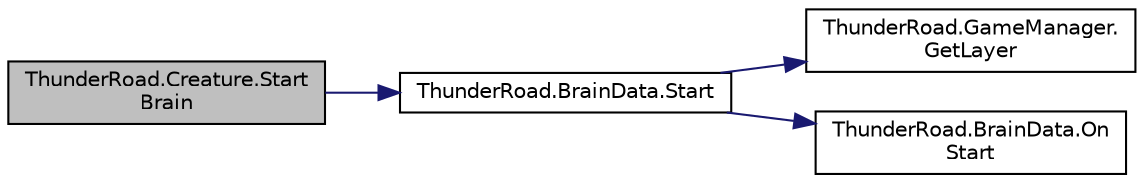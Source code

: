 digraph "ThunderRoad.Creature.StartBrain"
{
 // LATEX_PDF_SIZE
  edge [fontname="Helvetica",fontsize="10",labelfontname="Helvetica",labelfontsize="10"];
  node [fontname="Helvetica",fontsize="10",shape=record];
  rankdir="LR";
  Node1 [label="ThunderRoad.Creature.Start\lBrain",height=0.2,width=0.4,color="black", fillcolor="grey75", style="filled", fontcolor="black",tooltip="Starts the brain."];
  Node1 -> Node2 [color="midnightblue",fontsize="10",style="solid",fontname="Helvetica"];
  Node2 [label="ThunderRoad.BrainData.Start",height=0.2,width=0.4,color="black", fillcolor="white", style="filled",URL="$class_thunder_road_1_1_brain_data.html#ac8790b99c1d2a6659ffd0618e7b3f89f",tooltip="Starts this instance."];
  Node2 -> Node3 [color="midnightblue",fontsize="10",style="solid",fontname="Helvetica"];
  Node3 [label="ThunderRoad.GameManager.\lGetLayer",height=0.2,width=0.4,color="black", fillcolor="white", style="filled",URL="$class_thunder_road_1_1_game_manager.html#a4b7e3521ff92f30374062207b6e30352",tooltip="Gets the layer."];
  Node2 -> Node4 [color="midnightblue",fontsize="10",style="solid",fontname="Helvetica"];
  Node4 [label="ThunderRoad.BrainData.On\lStart",height=0.2,width=0.4,color="black", fillcolor="white", style="filled",URL="$class_thunder_road_1_1_brain_data.html#a8d381d3135e00bfaa52088e4f9d7f10b",tooltip="Called when [start]."];
}
